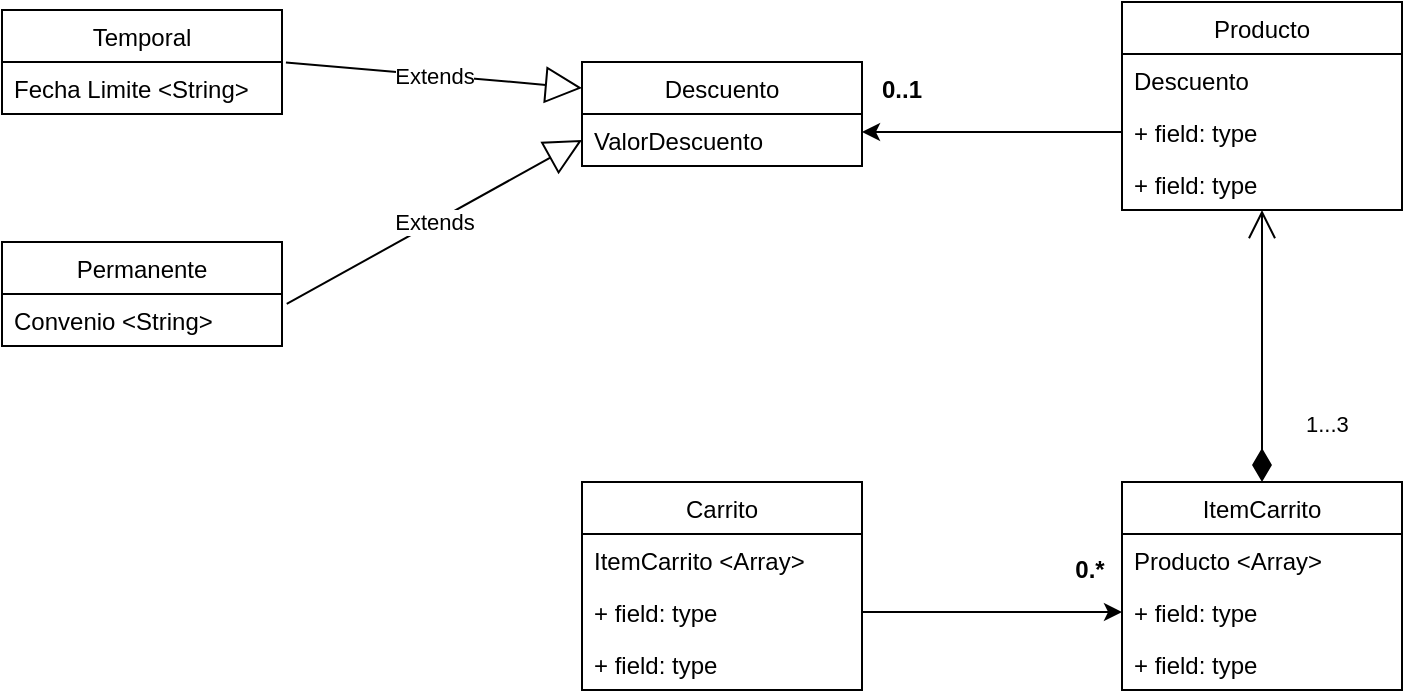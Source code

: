 <mxfile version="20.8.16" type="device"><diagram id="C5RBs43oDa-KdzZeNtuy" name="Page-1"><mxGraphModel dx="1036" dy="654" grid="1" gridSize="10" guides="1" tooltips="1" connect="1" arrows="1" fold="1" page="1" pageScale="1" pageWidth="1169" pageHeight="827" math="0" shadow="0"><root><mxCell id="WIyWlLk6GJQsqaUBKTNV-0"/><mxCell id="WIyWlLk6GJQsqaUBKTNV-1" parent="WIyWlLk6GJQsqaUBKTNV-0"/><mxCell id="udLuhZGtzcETziCUacCp-1" value="Carrito" style="swimlane;fontStyle=0;childLayout=stackLayout;horizontal=1;startSize=26;fillColor=none;horizontalStack=0;resizeParent=1;resizeParentMax=0;resizeLast=0;collapsible=1;marginBottom=0;" parent="WIyWlLk6GJQsqaUBKTNV-1" vertex="1"><mxGeometry x="510" y="280" width="140" height="104" as="geometry"/></mxCell><mxCell id="udLuhZGtzcETziCUacCp-2" value="ItemCarrito &lt;Array&gt;" style="text;strokeColor=none;fillColor=none;align=left;verticalAlign=top;spacingLeft=4;spacingRight=4;overflow=hidden;rotatable=0;points=[[0,0.5],[1,0.5]];portConstraint=eastwest;" parent="udLuhZGtzcETziCUacCp-1" vertex="1"><mxGeometry y="26" width="140" height="26" as="geometry"/></mxCell><mxCell id="udLuhZGtzcETziCUacCp-3" value="+ field: type" style="text;strokeColor=none;fillColor=none;align=left;verticalAlign=top;spacingLeft=4;spacingRight=4;overflow=hidden;rotatable=0;points=[[0,0.5],[1,0.5]];portConstraint=eastwest;" parent="udLuhZGtzcETziCUacCp-1" vertex="1"><mxGeometry y="52" width="140" height="26" as="geometry"/></mxCell><mxCell id="udLuhZGtzcETziCUacCp-4" value="+ field: type" style="text;strokeColor=none;fillColor=none;align=left;verticalAlign=top;spacingLeft=4;spacingRight=4;overflow=hidden;rotatable=0;points=[[0,0.5],[1,0.5]];portConstraint=eastwest;" parent="udLuhZGtzcETziCUacCp-1" vertex="1"><mxGeometry y="78" width="140" height="26" as="geometry"/></mxCell><mxCell id="udLuhZGtzcETziCUacCp-5" value="ItemCarrito" style="swimlane;fontStyle=0;childLayout=stackLayout;horizontal=1;startSize=26;fillColor=none;horizontalStack=0;resizeParent=1;resizeParentMax=0;resizeLast=0;collapsible=1;marginBottom=0;" parent="WIyWlLk6GJQsqaUBKTNV-1" vertex="1"><mxGeometry x="780" y="280" width="140" height="104" as="geometry"/></mxCell><mxCell id="udLuhZGtzcETziCUacCp-6" value="Producto &lt;Array&gt;" style="text;strokeColor=none;fillColor=none;align=left;verticalAlign=top;spacingLeft=4;spacingRight=4;overflow=hidden;rotatable=0;points=[[0,0.5],[1,0.5]];portConstraint=eastwest;" parent="udLuhZGtzcETziCUacCp-5" vertex="1"><mxGeometry y="26" width="140" height="26" as="geometry"/></mxCell><mxCell id="udLuhZGtzcETziCUacCp-7" value="+ field: type" style="text;strokeColor=none;fillColor=none;align=left;verticalAlign=top;spacingLeft=4;spacingRight=4;overflow=hidden;rotatable=0;points=[[0,0.5],[1,0.5]];portConstraint=eastwest;" parent="udLuhZGtzcETziCUacCp-5" vertex="1"><mxGeometry y="52" width="140" height="26" as="geometry"/></mxCell><mxCell id="udLuhZGtzcETziCUacCp-8" value="+ field: type" style="text;strokeColor=none;fillColor=none;align=left;verticalAlign=top;spacingLeft=4;spacingRight=4;overflow=hidden;rotatable=0;points=[[0,0.5],[1,0.5]];portConstraint=eastwest;" parent="udLuhZGtzcETziCUacCp-5" vertex="1"><mxGeometry y="78" width="140" height="26" as="geometry"/></mxCell><mxCell id="udLuhZGtzcETziCUacCp-9" style="edgeStyle=orthogonalEdgeStyle;rounded=0;orthogonalLoop=1;jettySize=auto;html=1;" parent="WIyWlLk6GJQsqaUBKTNV-1" source="udLuhZGtzcETziCUacCp-3" target="udLuhZGtzcETziCUacCp-7" edge="1"><mxGeometry relative="1" as="geometry"/></mxCell><mxCell id="udLuhZGtzcETziCUacCp-10" value="0.*" style="text;align=center;fontStyle=1;verticalAlign=middle;spacingLeft=3;spacingRight=3;strokeColor=none;rotatable=0;points=[[0,0.5],[1,0.5]];portConstraint=eastwest;" parent="WIyWlLk6GJQsqaUBKTNV-1" vertex="1"><mxGeometry x="724" y="310" width="80" height="26" as="geometry"/></mxCell><mxCell id="udLuhZGtzcETziCUacCp-11" value="Producto" style="swimlane;fontStyle=0;childLayout=stackLayout;horizontal=1;startSize=26;fillColor=none;horizontalStack=0;resizeParent=1;resizeParentMax=0;resizeLast=0;collapsible=1;marginBottom=0;" parent="WIyWlLk6GJQsqaUBKTNV-1" vertex="1"><mxGeometry x="780" y="40" width="140" height="104" as="geometry"/></mxCell><mxCell id="udLuhZGtzcETziCUacCp-12" value="Descuento" style="text;strokeColor=none;fillColor=none;align=left;verticalAlign=top;spacingLeft=4;spacingRight=4;overflow=hidden;rotatable=0;points=[[0,0.5],[1,0.5]];portConstraint=eastwest;" parent="udLuhZGtzcETziCUacCp-11" vertex="1"><mxGeometry y="26" width="140" height="26" as="geometry"/></mxCell><mxCell id="udLuhZGtzcETziCUacCp-13" value="+ field: type" style="text;strokeColor=none;fillColor=none;align=left;verticalAlign=top;spacingLeft=4;spacingRight=4;overflow=hidden;rotatable=0;points=[[0,0.5],[1,0.5]];portConstraint=eastwest;" parent="udLuhZGtzcETziCUacCp-11" vertex="1"><mxGeometry y="52" width="140" height="26" as="geometry"/></mxCell><mxCell id="udLuhZGtzcETziCUacCp-14" value="+ field: type" style="text;strokeColor=none;fillColor=none;align=left;verticalAlign=top;spacingLeft=4;spacingRight=4;overflow=hidden;rotatable=0;points=[[0,0.5],[1,0.5]];portConstraint=eastwest;" parent="udLuhZGtzcETziCUacCp-11" vertex="1"><mxGeometry y="78" width="140" height="26" as="geometry"/></mxCell><mxCell id="udLuhZGtzcETziCUacCp-21" value="1...3" style="endArrow=open;html=1;endSize=12;startArrow=diamondThin;startSize=14;startFill=1;edgeStyle=orthogonalEdgeStyle;align=left;verticalAlign=bottom;rounded=0;exitX=0.5;exitY=0;exitDx=0;exitDy=0;" parent="WIyWlLk6GJQsqaUBKTNV-1" source="udLuhZGtzcETziCUacCp-5" edge="1"><mxGeometry x="-0.706" y="-20" relative="1" as="geometry"><mxPoint x="840" y="270" as="sourcePoint"/><mxPoint x="850" y="144" as="targetPoint"/><mxPoint as="offset"/></mxGeometry></mxCell><mxCell id="udLuhZGtzcETziCUacCp-22" value="Descuento" style="swimlane;fontStyle=0;childLayout=stackLayout;horizontal=1;startSize=26;fillColor=none;horizontalStack=0;resizeParent=1;resizeParentMax=0;resizeLast=0;collapsible=1;marginBottom=0;" parent="WIyWlLk6GJQsqaUBKTNV-1" vertex="1"><mxGeometry x="510" y="70" width="140" height="52" as="geometry"/></mxCell><mxCell id="udLuhZGtzcETziCUacCp-23" value="ValorDescuento" style="text;strokeColor=none;fillColor=none;align=left;verticalAlign=top;spacingLeft=4;spacingRight=4;overflow=hidden;rotatable=0;points=[[0,0.5],[1,0.5]];portConstraint=eastwest;" parent="udLuhZGtzcETziCUacCp-22" vertex="1"><mxGeometry y="26" width="140" height="26" as="geometry"/></mxCell><mxCell id="udLuhZGtzcETziCUacCp-28" style="edgeStyle=orthogonalEdgeStyle;rounded=0;orthogonalLoop=1;jettySize=auto;html=1;" parent="WIyWlLk6GJQsqaUBKTNV-1" source="udLuhZGtzcETziCUacCp-13" edge="1"><mxGeometry relative="1" as="geometry"><mxPoint x="650" y="105" as="targetPoint"/></mxGeometry></mxCell><mxCell id="udLuhZGtzcETziCUacCp-29" value="0..1" style="text;align=center;fontStyle=1;verticalAlign=middle;spacingLeft=3;spacingRight=3;strokeColor=none;rotatable=0;points=[[0,0.5],[1,0.5]];portConstraint=eastwest;" parent="WIyWlLk6GJQsqaUBKTNV-1" vertex="1"><mxGeometry x="630" y="70" width="80" height="26" as="geometry"/></mxCell><mxCell id="IzxF087D4IAIjdZ1tDoa-4" value="Permanente" style="swimlane;fontStyle=0;childLayout=stackLayout;horizontal=1;startSize=26;fillColor=none;horizontalStack=0;resizeParent=1;resizeParentMax=0;resizeLast=0;collapsible=1;marginBottom=0;" vertex="1" parent="WIyWlLk6GJQsqaUBKTNV-1"><mxGeometry x="220" y="160" width="140" height="52" as="geometry"/></mxCell><mxCell id="IzxF087D4IAIjdZ1tDoa-7" value="Convenio &lt;String&gt;" style="text;strokeColor=none;fillColor=none;align=left;verticalAlign=top;spacingLeft=4;spacingRight=4;overflow=hidden;rotatable=0;points=[[0,0.5],[1,0.5]];portConstraint=eastwest;" vertex="1" parent="IzxF087D4IAIjdZ1tDoa-4"><mxGeometry y="26" width="140" height="26" as="geometry"/></mxCell><mxCell id="IzxF087D4IAIjdZ1tDoa-8" value="Temporal" style="swimlane;fontStyle=0;childLayout=stackLayout;horizontal=1;startSize=26;fillColor=none;horizontalStack=0;resizeParent=1;resizeParentMax=0;resizeLast=0;collapsible=1;marginBottom=0;" vertex="1" parent="WIyWlLk6GJQsqaUBKTNV-1"><mxGeometry x="220" y="44" width="140" height="52" as="geometry"/></mxCell><mxCell id="IzxF087D4IAIjdZ1tDoa-9" value="Fecha Limite &lt;String&gt;" style="text;strokeColor=none;fillColor=none;align=left;verticalAlign=top;spacingLeft=4;spacingRight=4;overflow=hidden;rotatable=0;points=[[0,0.5],[1,0.5]];portConstraint=eastwest;" vertex="1" parent="IzxF087D4IAIjdZ1tDoa-8"><mxGeometry y="26" width="140" height="26" as="geometry"/></mxCell><mxCell id="IzxF087D4IAIjdZ1tDoa-12" value="Extends" style="endArrow=block;endSize=16;endFill=0;html=1;rounded=0;entryX=0;entryY=0.5;entryDx=0;entryDy=0;exitX=1.017;exitY=0.192;exitDx=0;exitDy=0;exitPerimeter=0;" edge="1" parent="WIyWlLk6GJQsqaUBKTNV-1" source="IzxF087D4IAIjdZ1tDoa-7" target="udLuhZGtzcETziCUacCp-23"><mxGeometry width="160" relative="1" as="geometry"><mxPoint x="330" y="240" as="sourcePoint"/><mxPoint x="490" y="240" as="targetPoint"/></mxGeometry></mxCell><mxCell id="IzxF087D4IAIjdZ1tDoa-13" value="Extends" style="endArrow=block;endSize=16;endFill=0;html=1;rounded=0;exitX=1.014;exitY=0.008;exitDx=0;exitDy=0;exitPerimeter=0;entryX=0;entryY=0.25;entryDx=0;entryDy=0;" edge="1" parent="WIyWlLk6GJQsqaUBKTNV-1" source="IzxF087D4IAIjdZ1tDoa-9" target="udLuhZGtzcETziCUacCp-22"><mxGeometry width="160" relative="1" as="geometry"><mxPoint x="330" y="240" as="sourcePoint"/><mxPoint x="490" y="240" as="targetPoint"/></mxGeometry></mxCell></root></mxGraphModel></diagram></mxfile>
